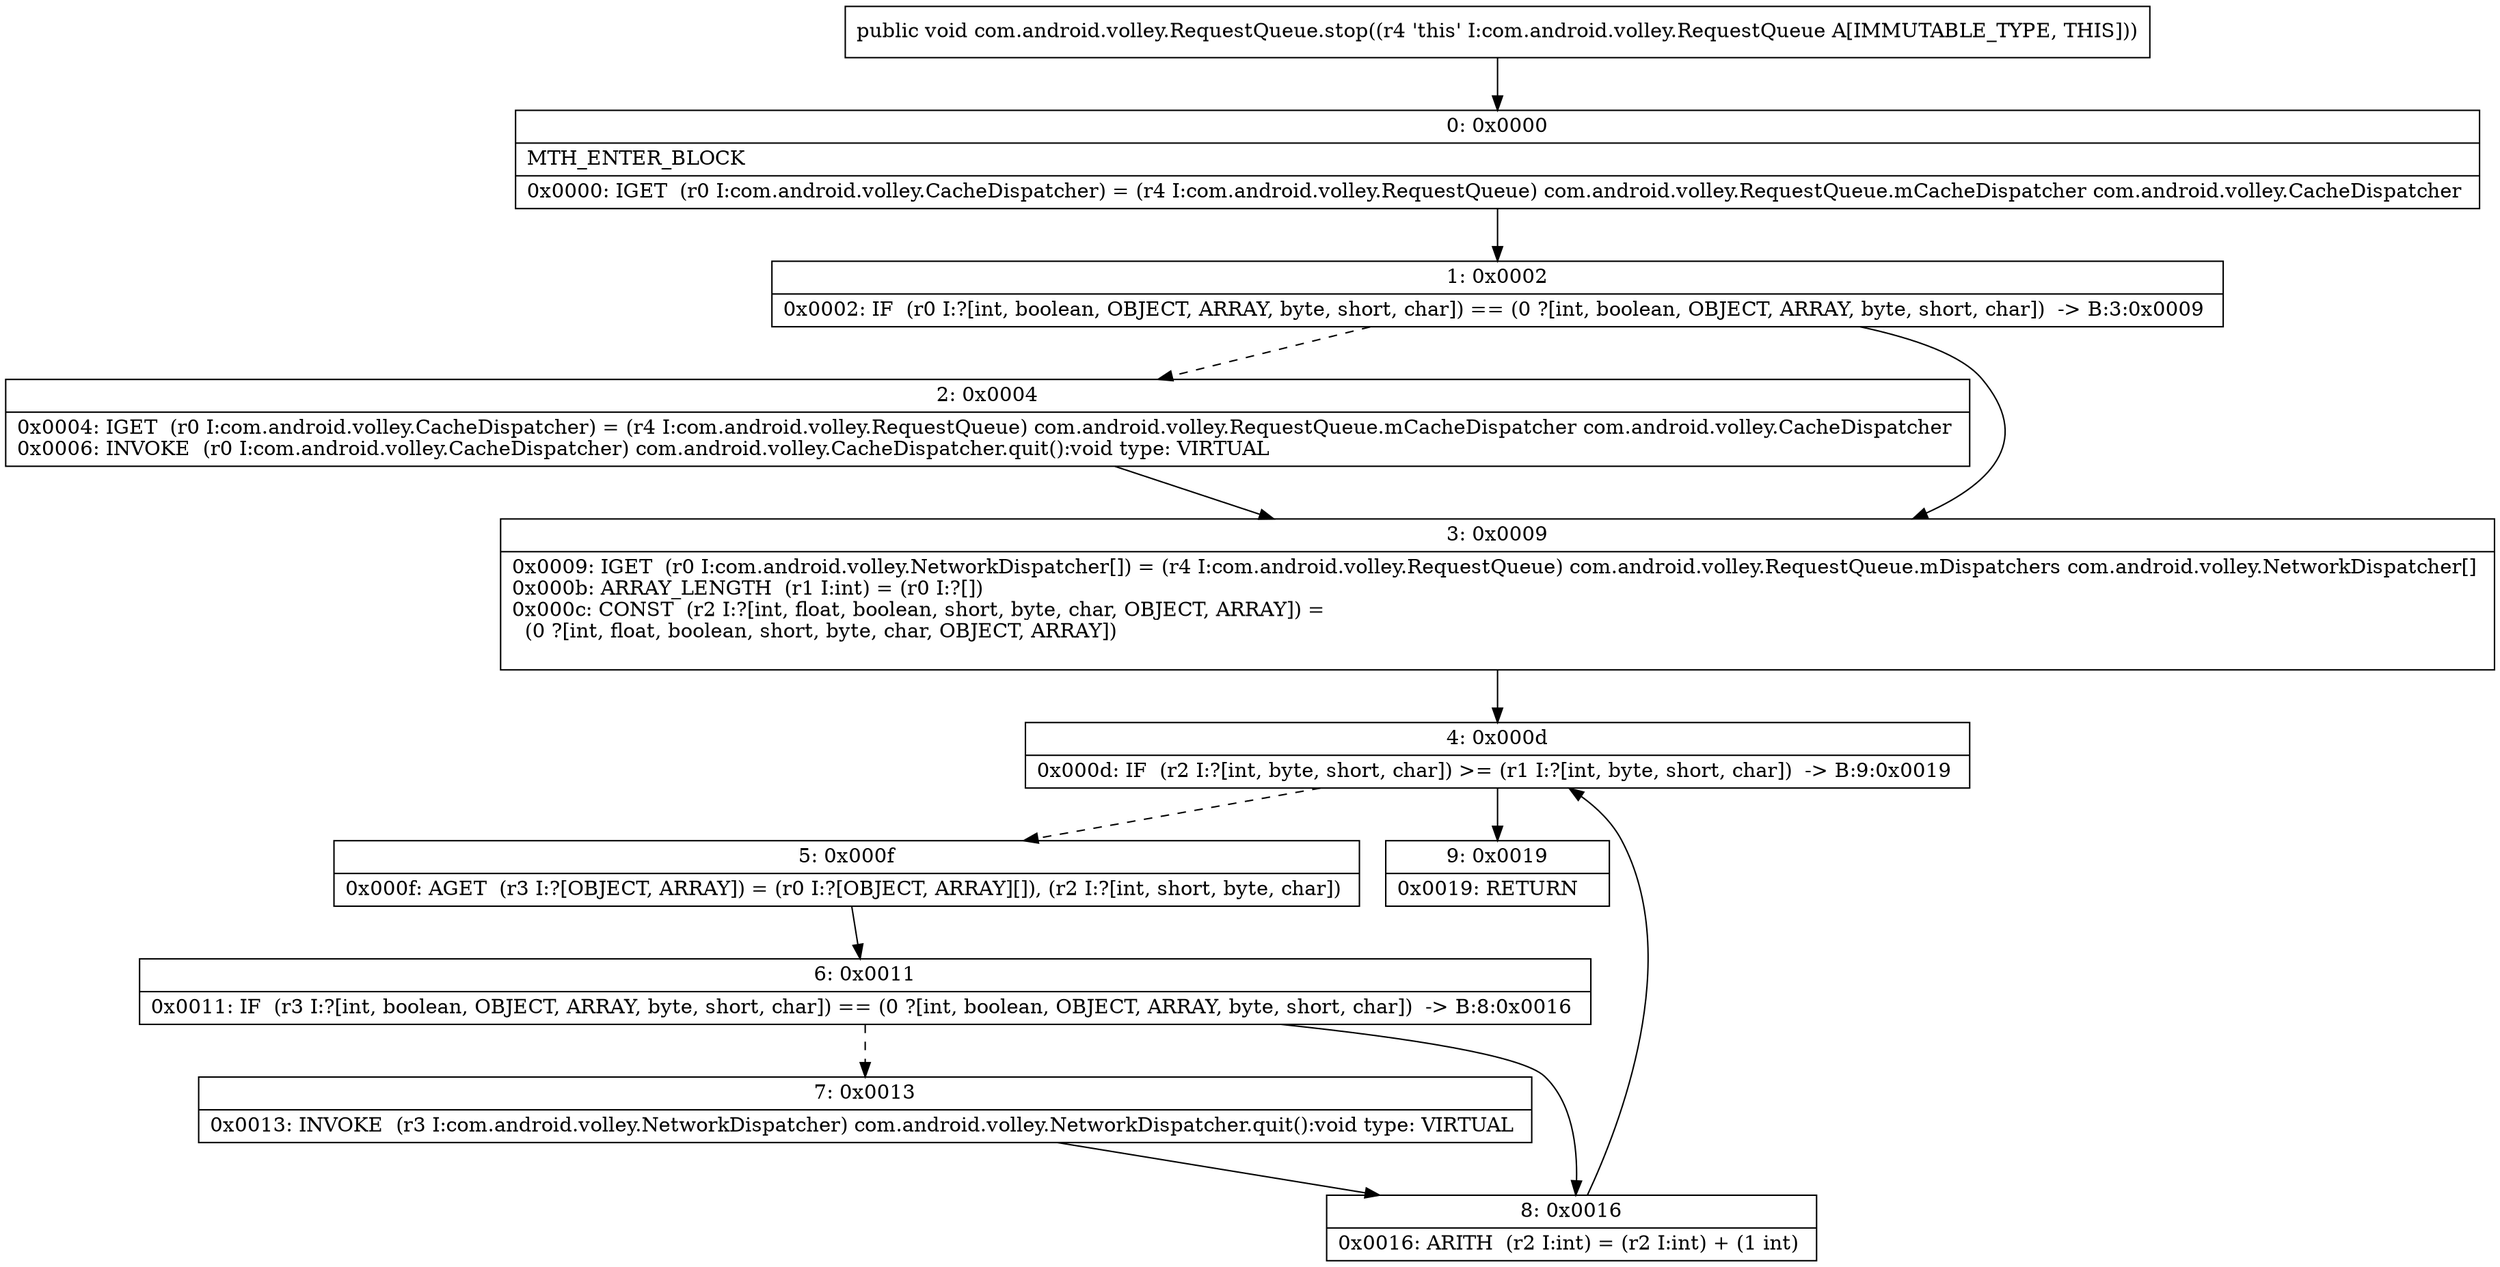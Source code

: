 digraph "CFG forcom.android.volley.RequestQueue.stop()V" {
Node_0 [shape=record,label="{0\:\ 0x0000|MTH_ENTER_BLOCK\l|0x0000: IGET  (r0 I:com.android.volley.CacheDispatcher) = (r4 I:com.android.volley.RequestQueue) com.android.volley.RequestQueue.mCacheDispatcher com.android.volley.CacheDispatcher \l}"];
Node_1 [shape=record,label="{1\:\ 0x0002|0x0002: IF  (r0 I:?[int, boolean, OBJECT, ARRAY, byte, short, char]) == (0 ?[int, boolean, OBJECT, ARRAY, byte, short, char])  \-\> B:3:0x0009 \l}"];
Node_2 [shape=record,label="{2\:\ 0x0004|0x0004: IGET  (r0 I:com.android.volley.CacheDispatcher) = (r4 I:com.android.volley.RequestQueue) com.android.volley.RequestQueue.mCacheDispatcher com.android.volley.CacheDispatcher \l0x0006: INVOKE  (r0 I:com.android.volley.CacheDispatcher) com.android.volley.CacheDispatcher.quit():void type: VIRTUAL \l}"];
Node_3 [shape=record,label="{3\:\ 0x0009|0x0009: IGET  (r0 I:com.android.volley.NetworkDispatcher[]) = (r4 I:com.android.volley.RequestQueue) com.android.volley.RequestQueue.mDispatchers com.android.volley.NetworkDispatcher[] \l0x000b: ARRAY_LENGTH  (r1 I:int) = (r0 I:?[]) \l0x000c: CONST  (r2 I:?[int, float, boolean, short, byte, char, OBJECT, ARRAY]) = \l  (0 ?[int, float, boolean, short, byte, char, OBJECT, ARRAY])\l \l}"];
Node_4 [shape=record,label="{4\:\ 0x000d|0x000d: IF  (r2 I:?[int, byte, short, char]) \>= (r1 I:?[int, byte, short, char])  \-\> B:9:0x0019 \l}"];
Node_5 [shape=record,label="{5\:\ 0x000f|0x000f: AGET  (r3 I:?[OBJECT, ARRAY]) = (r0 I:?[OBJECT, ARRAY][]), (r2 I:?[int, short, byte, char]) \l}"];
Node_6 [shape=record,label="{6\:\ 0x0011|0x0011: IF  (r3 I:?[int, boolean, OBJECT, ARRAY, byte, short, char]) == (0 ?[int, boolean, OBJECT, ARRAY, byte, short, char])  \-\> B:8:0x0016 \l}"];
Node_7 [shape=record,label="{7\:\ 0x0013|0x0013: INVOKE  (r3 I:com.android.volley.NetworkDispatcher) com.android.volley.NetworkDispatcher.quit():void type: VIRTUAL \l}"];
Node_8 [shape=record,label="{8\:\ 0x0016|0x0016: ARITH  (r2 I:int) = (r2 I:int) + (1 int) \l}"];
Node_9 [shape=record,label="{9\:\ 0x0019|0x0019: RETURN   \l}"];
MethodNode[shape=record,label="{public void com.android.volley.RequestQueue.stop((r4 'this' I:com.android.volley.RequestQueue A[IMMUTABLE_TYPE, THIS])) }"];
MethodNode -> Node_0;
Node_0 -> Node_1;
Node_1 -> Node_2[style=dashed];
Node_1 -> Node_3;
Node_2 -> Node_3;
Node_3 -> Node_4;
Node_4 -> Node_5[style=dashed];
Node_4 -> Node_9;
Node_5 -> Node_6;
Node_6 -> Node_7[style=dashed];
Node_6 -> Node_8;
Node_7 -> Node_8;
Node_8 -> Node_4;
}

